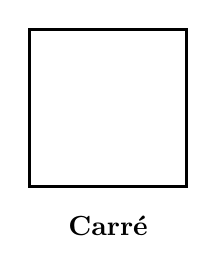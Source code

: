 ﻿\begin{tikzpicture}[scale=1, cube/.style={very thick,black}]

	\draw[cube] (0,0) -- (0,2) -- (2,2) -- (2,0) -- cycle;

  \node at (1,-0.5) {\bf Carré};	
\end{tikzpicture}